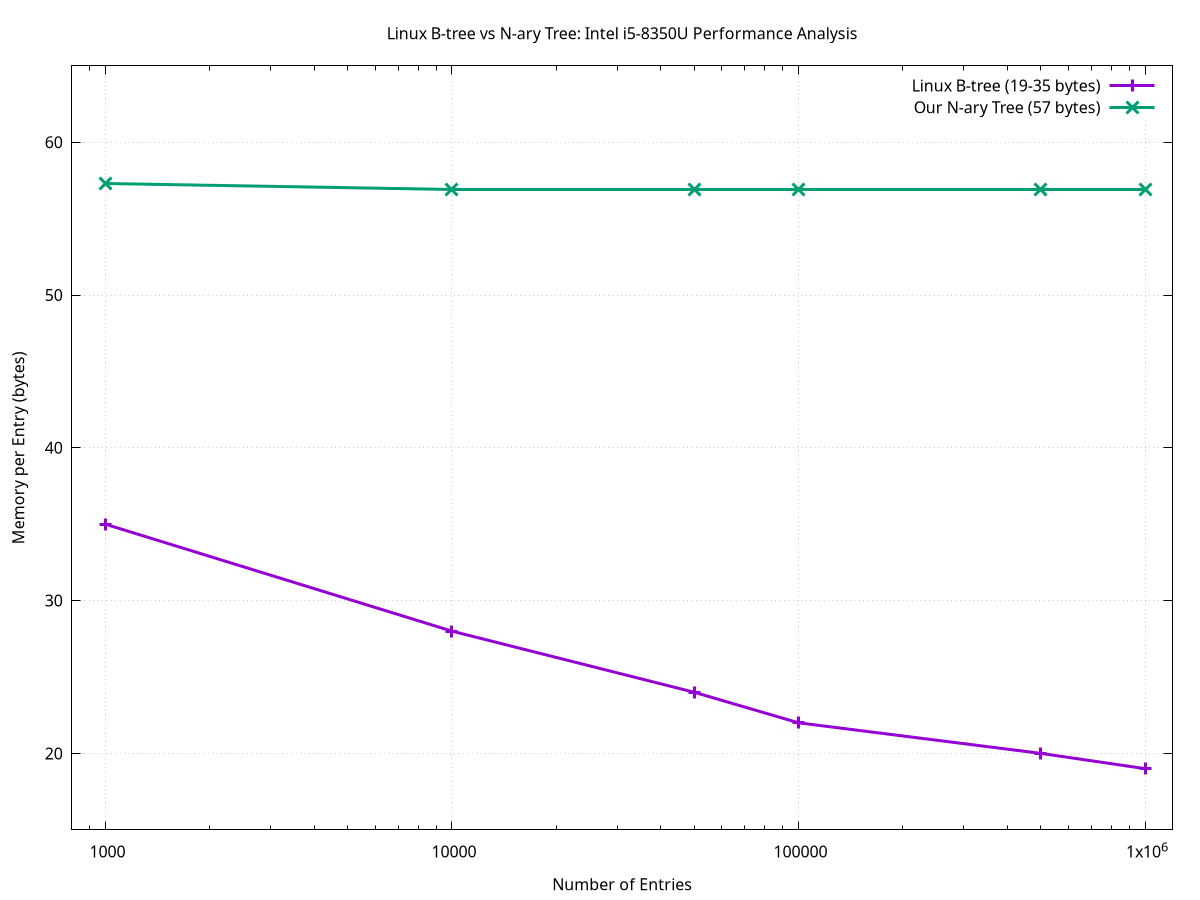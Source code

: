 set terminal png size 1000,700 font "Arial,12"
set output 'intel_i5_final_performance_comparison.png'

set grid
set xlabel 'Number of Entries'
set ylabel 'Memory per Entry (bytes)'
set title 'Linux B-tree vs N-ary Tree: Intel i5-8350U Performance Analysis'
set logscale x
set key top right
set xrange [800:1200000]
set yrange [15:65]

# Define data points directly
plot '-' using 1:2 with linespoints linewidth 3 pointsize 2 title 'Linux B-tree (19-35 bytes)', \
     '-' using 1:2 with linespoints linewidth 3 pointsize 2 title 'Our N-ary Tree (57 bytes)'
1000 35.0
10000 28.0
50000 24.0
100000 22.0
500000 20.0
1000000 19.0
e
1000 57.3
10000 56.9
50000 56.9
100000 56.9
500000 56.9
1000000 56.9
e